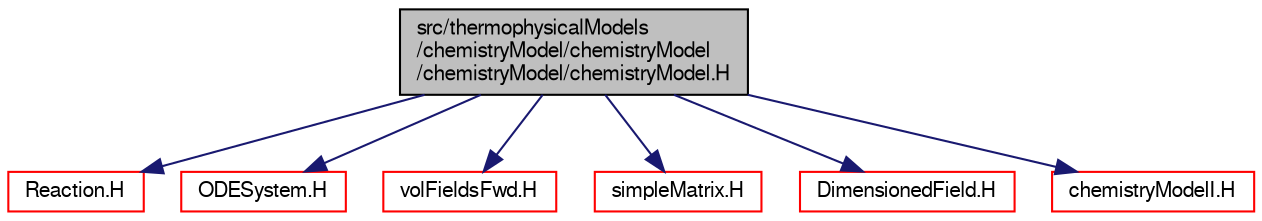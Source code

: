 digraph "src/thermophysicalModels/chemistryModel/chemistryModel/chemistryModel/chemistryModel.H"
{
  bgcolor="transparent";
  edge [fontname="FreeSans",fontsize="10",labelfontname="FreeSans",labelfontsize="10"];
  node [fontname="FreeSans",fontsize="10",shape=record];
  Node0 [label="src/thermophysicalModels\l/chemistryModel/chemistryModel\l/chemistryModel/chemistryModel.H",height=0.2,width=0.4,color="black", fillcolor="grey75", style="filled", fontcolor="black"];
  Node0 -> Node1 [color="midnightblue",fontsize="10",style="solid",fontname="FreeSans"];
  Node1 [label="Reaction.H",height=0.2,width=0.4,color="red",URL="$a16568.html"];
  Node0 -> Node92 [color="midnightblue",fontsize="10",style="solid",fontname="FreeSans"];
  Node92 [label="ODESystem.H",height=0.2,width=0.4,color="red",URL="$a08366.html"];
  Node0 -> Node103 [color="midnightblue",fontsize="10",style="solid",fontname="FreeSans"];
  Node103 [label="volFieldsFwd.H",height=0.2,width=0.4,color="red",URL="$a02753.html"];
  Node0 -> Node120 [color="midnightblue",fontsize="10",style="solid",fontname="FreeSans"];
  Node120 [label="simpleMatrix.H",height=0.2,width=0.4,color="red",URL="$a11042.html"];
  Node0 -> Node121 [color="midnightblue",fontsize="10",style="solid",fontname="FreeSans"];
  Node121 [label="DimensionedField.H",height=0.2,width=0.4,color="red",URL="$a09410.html"];
  Node0 -> Node141 [color="midnightblue",fontsize="10",style="solid",fontname="FreeSans"];
  Node141 [label="chemistryModelI.H",height=0.2,width=0.4,color="red",URL="$a15500.html"];
}
